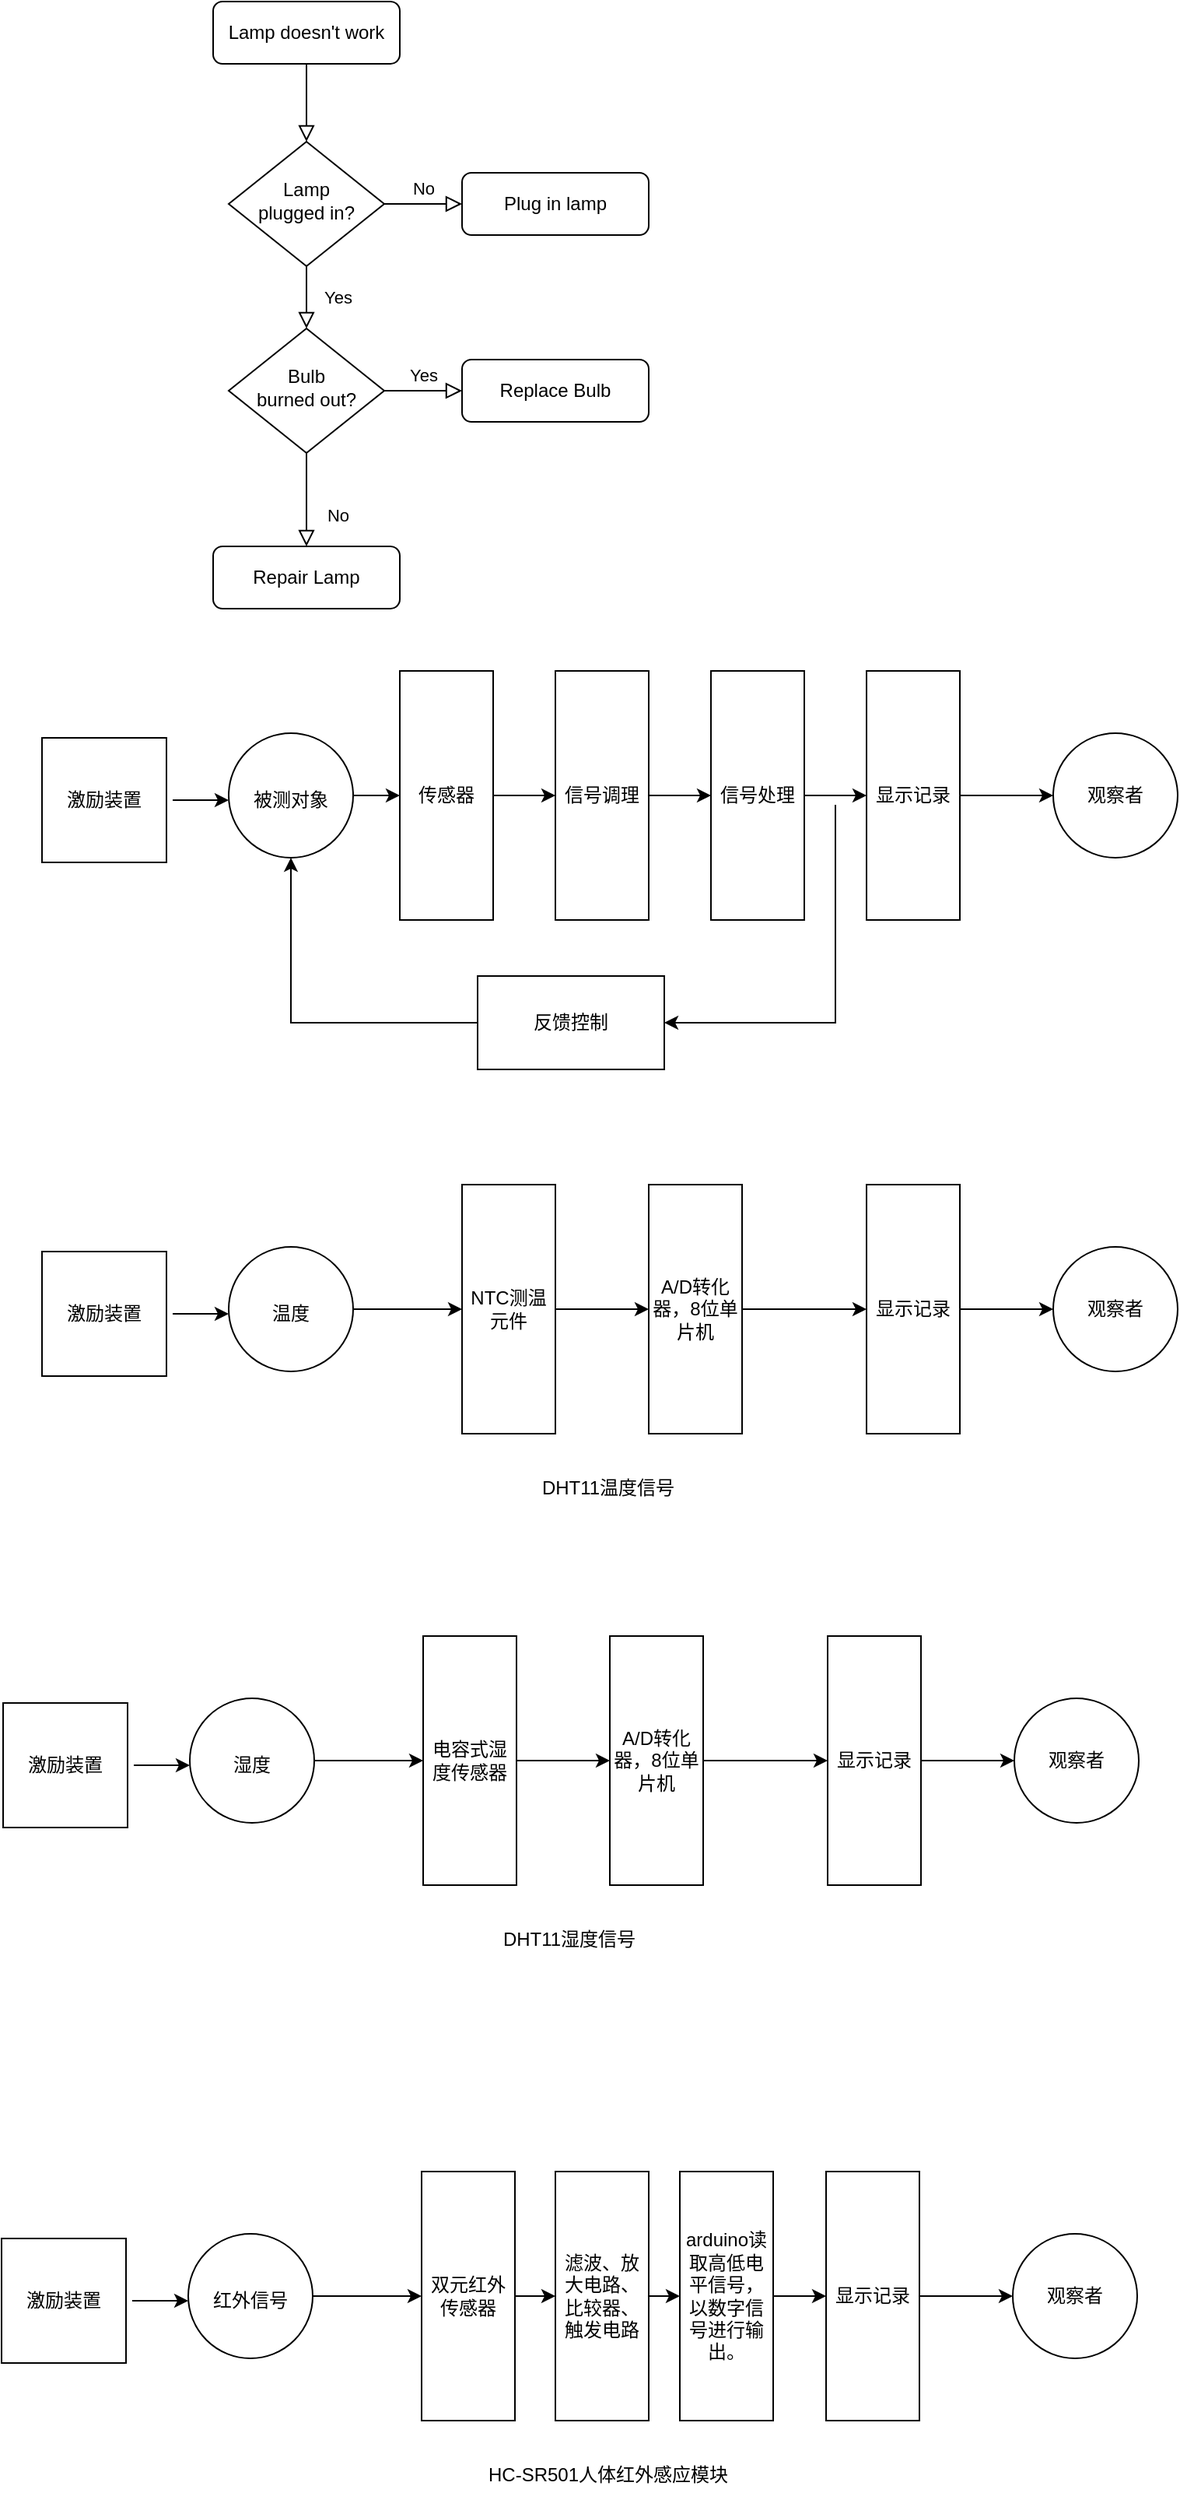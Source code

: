 <mxfile version="21.3.5" type="github">
  <diagram id="C5RBs43oDa-KdzZeNtuy" name="Page-1">
    <mxGraphModel dx="1008" dy="627" grid="1" gridSize="10" guides="1" tooltips="1" connect="1" arrows="1" fold="1" page="1" pageScale="1" pageWidth="827" pageHeight="1169" math="0" shadow="0">
      <root>
        <mxCell id="WIyWlLk6GJQsqaUBKTNV-0" />
        <mxCell id="WIyWlLk6GJQsqaUBKTNV-1" parent="WIyWlLk6GJQsqaUBKTNV-0" />
        <mxCell id="WIyWlLk6GJQsqaUBKTNV-2" value="" style="rounded=0;html=1;jettySize=auto;orthogonalLoop=1;fontSize=11;endArrow=block;endFill=0;endSize=8;strokeWidth=1;shadow=0;labelBackgroundColor=none;edgeStyle=orthogonalEdgeStyle;" parent="WIyWlLk6GJQsqaUBKTNV-1" source="WIyWlLk6GJQsqaUBKTNV-3" target="WIyWlLk6GJQsqaUBKTNV-6" edge="1">
          <mxGeometry relative="1" as="geometry" />
        </mxCell>
        <mxCell id="WIyWlLk6GJQsqaUBKTNV-3" value="Lamp doesn&#39;t work" style="rounded=1;whiteSpace=wrap;html=1;fontSize=12;glass=0;strokeWidth=1;shadow=0;" parent="WIyWlLk6GJQsqaUBKTNV-1" vertex="1">
          <mxGeometry x="160" y="80" width="120" height="40" as="geometry" />
        </mxCell>
        <mxCell id="WIyWlLk6GJQsqaUBKTNV-4" value="Yes" style="rounded=0;html=1;jettySize=auto;orthogonalLoop=1;fontSize=11;endArrow=block;endFill=0;endSize=8;strokeWidth=1;shadow=0;labelBackgroundColor=none;edgeStyle=orthogonalEdgeStyle;" parent="WIyWlLk6GJQsqaUBKTNV-1" source="WIyWlLk6GJQsqaUBKTNV-6" target="WIyWlLk6GJQsqaUBKTNV-10" edge="1">
          <mxGeometry y="20" relative="1" as="geometry">
            <mxPoint as="offset" />
          </mxGeometry>
        </mxCell>
        <mxCell id="WIyWlLk6GJQsqaUBKTNV-5" value="No" style="edgeStyle=orthogonalEdgeStyle;rounded=0;html=1;jettySize=auto;orthogonalLoop=1;fontSize=11;endArrow=block;endFill=0;endSize=8;strokeWidth=1;shadow=0;labelBackgroundColor=none;" parent="WIyWlLk6GJQsqaUBKTNV-1" source="WIyWlLk6GJQsqaUBKTNV-6" target="WIyWlLk6GJQsqaUBKTNV-7" edge="1">
          <mxGeometry y="10" relative="1" as="geometry">
            <mxPoint as="offset" />
          </mxGeometry>
        </mxCell>
        <mxCell id="WIyWlLk6GJQsqaUBKTNV-6" value="Lamp&lt;br&gt;plugged in?" style="rhombus;whiteSpace=wrap;html=1;shadow=0;fontFamily=Helvetica;fontSize=12;align=center;strokeWidth=1;spacing=6;spacingTop=-4;" parent="WIyWlLk6GJQsqaUBKTNV-1" vertex="1">
          <mxGeometry x="170" y="170" width="100" height="80" as="geometry" />
        </mxCell>
        <mxCell id="WIyWlLk6GJQsqaUBKTNV-7" value="Plug in lamp" style="rounded=1;whiteSpace=wrap;html=1;fontSize=12;glass=0;strokeWidth=1;shadow=0;" parent="WIyWlLk6GJQsqaUBKTNV-1" vertex="1">
          <mxGeometry x="320" y="190" width="120" height="40" as="geometry" />
        </mxCell>
        <mxCell id="WIyWlLk6GJQsqaUBKTNV-8" value="No" style="rounded=0;html=1;jettySize=auto;orthogonalLoop=1;fontSize=11;endArrow=block;endFill=0;endSize=8;strokeWidth=1;shadow=0;labelBackgroundColor=none;edgeStyle=orthogonalEdgeStyle;" parent="WIyWlLk6GJQsqaUBKTNV-1" source="WIyWlLk6GJQsqaUBKTNV-10" target="WIyWlLk6GJQsqaUBKTNV-11" edge="1">
          <mxGeometry x="0.333" y="20" relative="1" as="geometry">
            <mxPoint as="offset" />
          </mxGeometry>
        </mxCell>
        <mxCell id="WIyWlLk6GJQsqaUBKTNV-9" value="Yes" style="edgeStyle=orthogonalEdgeStyle;rounded=0;html=1;jettySize=auto;orthogonalLoop=1;fontSize=11;endArrow=block;endFill=0;endSize=8;strokeWidth=1;shadow=0;labelBackgroundColor=none;" parent="WIyWlLk6GJQsqaUBKTNV-1" source="WIyWlLk6GJQsqaUBKTNV-10" target="WIyWlLk6GJQsqaUBKTNV-12" edge="1">
          <mxGeometry y="10" relative="1" as="geometry">
            <mxPoint as="offset" />
          </mxGeometry>
        </mxCell>
        <mxCell id="WIyWlLk6GJQsqaUBKTNV-10" value="Bulb&lt;br&gt;burned out?" style="rhombus;whiteSpace=wrap;html=1;shadow=0;fontFamily=Helvetica;fontSize=12;align=center;strokeWidth=1;spacing=6;spacingTop=-4;" parent="WIyWlLk6GJQsqaUBKTNV-1" vertex="1">
          <mxGeometry x="170" y="290" width="100" height="80" as="geometry" />
        </mxCell>
        <mxCell id="WIyWlLk6GJQsqaUBKTNV-11" value="Repair Lamp" style="rounded=1;whiteSpace=wrap;html=1;fontSize=12;glass=0;strokeWidth=1;shadow=0;" parent="WIyWlLk6GJQsqaUBKTNV-1" vertex="1">
          <mxGeometry x="160" y="430" width="120" height="40" as="geometry" />
        </mxCell>
        <mxCell id="WIyWlLk6GJQsqaUBKTNV-12" value="Replace Bulb" style="rounded=1;whiteSpace=wrap;html=1;fontSize=12;glass=0;strokeWidth=1;shadow=0;" parent="WIyWlLk6GJQsqaUBKTNV-1" vertex="1">
          <mxGeometry x="320" y="310" width="120" height="40" as="geometry" />
        </mxCell>
        <mxCell id="-HxbZMImdyqd8_ke8Tiw-6" value="" style="endArrow=classic;html=1;rounded=0;exitX=1;exitY=0.5;exitDx=0;exitDy=0;" edge="1" parent="WIyWlLk6GJQsqaUBKTNV-1">
          <mxGeometry width="50" height="50" relative="1" as="geometry">
            <mxPoint x="134" y="593" as="sourcePoint" />
            <mxPoint x="170" y="593" as="targetPoint" />
          </mxGeometry>
        </mxCell>
        <mxCell id="-HxbZMImdyqd8_ke8Tiw-7" value="" style="ellipse;whiteSpace=wrap;html=1;aspect=fixed;" vertex="1" parent="WIyWlLk6GJQsqaUBKTNV-1">
          <mxGeometry x="170" y="550" width="80" height="80" as="geometry" />
        </mxCell>
        <mxCell id="-HxbZMImdyqd8_ke8Tiw-8" value="被测对象" style="text;html=1;strokeColor=none;fillColor=none;align=center;verticalAlign=middle;whiteSpace=wrap;rounded=0;" vertex="1" parent="WIyWlLk6GJQsqaUBKTNV-1">
          <mxGeometry x="180" y="578" width="60" height="30" as="geometry" />
        </mxCell>
        <mxCell id="-HxbZMImdyqd8_ke8Tiw-11" value="激励装置" style="whiteSpace=wrap;html=1;aspect=fixed;" vertex="1" parent="WIyWlLk6GJQsqaUBKTNV-1">
          <mxGeometry x="50" y="553" width="80" height="80" as="geometry" />
        </mxCell>
        <mxCell id="-HxbZMImdyqd8_ke8Tiw-12" value="传感器" style="rounded=0;whiteSpace=wrap;html=1;" vertex="1" parent="WIyWlLk6GJQsqaUBKTNV-1">
          <mxGeometry x="280" y="510" width="60" height="160" as="geometry" />
        </mxCell>
        <mxCell id="-HxbZMImdyqd8_ke8Tiw-13" value="" style="endArrow=classic;html=1;rounded=0;exitX=1;exitY=0.5;exitDx=0;exitDy=0;entryX=0;entryY=0.5;entryDx=0;entryDy=0;" edge="1" parent="WIyWlLk6GJQsqaUBKTNV-1" source="-HxbZMImdyqd8_ke8Tiw-7" target="-HxbZMImdyqd8_ke8Tiw-12">
          <mxGeometry width="50" height="50" relative="1" as="geometry">
            <mxPoint x="400" y="516" as="sourcePoint" />
            <mxPoint x="450" y="466" as="targetPoint" />
          </mxGeometry>
        </mxCell>
        <mxCell id="-HxbZMImdyqd8_ke8Tiw-20" value="信号调理" style="rounded=0;whiteSpace=wrap;html=1;" vertex="1" parent="WIyWlLk6GJQsqaUBKTNV-1">
          <mxGeometry x="380" y="510" width="60" height="160" as="geometry" />
        </mxCell>
        <mxCell id="-HxbZMImdyqd8_ke8Tiw-21" value="信号处理" style="rounded=0;whiteSpace=wrap;html=1;" vertex="1" parent="WIyWlLk6GJQsqaUBKTNV-1">
          <mxGeometry x="480" y="510" width="60" height="160" as="geometry" />
        </mxCell>
        <mxCell id="-HxbZMImdyqd8_ke8Tiw-22" value="显示记录" style="rounded=0;whiteSpace=wrap;html=1;" vertex="1" parent="WIyWlLk6GJQsqaUBKTNV-1">
          <mxGeometry x="580" y="510" width="60" height="160" as="geometry" />
        </mxCell>
        <mxCell id="-HxbZMImdyqd8_ke8Tiw-23" value="观察者" style="ellipse;whiteSpace=wrap;html=1;aspect=fixed;" vertex="1" parent="WIyWlLk6GJQsqaUBKTNV-1">
          <mxGeometry x="700" y="550" width="80" height="80" as="geometry" />
        </mxCell>
        <mxCell id="-HxbZMImdyqd8_ke8Tiw-24" value="" style="endArrow=classic;html=1;rounded=0;exitX=1;exitY=0.5;exitDx=0;exitDy=0;entryX=0;entryY=0.5;entryDx=0;entryDy=0;" edge="1" parent="WIyWlLk6GJQsqaUBKTNV-1" source="-HxbZMImdyqd8_ke8Tiw-12" target="-HxbZMImdyqd8_ke8Tiw-20">
          <mxGeometry width="50" height="50" relative="1" as="geometry">
            <mxPoint x="400" y="516" as="sourcePoint" />
            <mxPoint x="450" y="466" as="targetPoint" />
          </mxGeometry>
        </mxCell>
        <mxCell id="-HxbZMImdyqd8_ke8Tiw-25" value="" style="endArrow=classic;html=1;rounded=0;exitX=1;exitY=0.5;exitDx=0;exitDy=0;entryX=0;entryY=0.5;entryDx=0;entryDy=0;" edge="1" parent="WIyWlLk6GJQsqaUBKTNV-1" source="-HxbZMImdyqd8_ke8Tiw-20" target="-HxbZMImdyqd8_ke8Tiw-21">
          <mxGeometry width="50" height="50" relative="1" as="geometry">
            <mxPoint x="400" y="516" as="sourcePoint" />
            <mxPoint x="450" y="466" as="targetPoint" />
          </mxGeometry>
        </mxCell>
        <mxCell id="-HxbZMImdyqd8_ke8Tiw-26" value="" style="endArrow=classic;html=1;rounded=0;exitX=1;exitY=0.5;exitDx=0;exitDy=0;entryX=0;entryY=0.5;entryDx=0;entryDy=0;" edge="1" parent="WIyWlLk6GJQsqaUBKTNV-1" source="-HxbZMImdyqd8_ke8Tiw-21" target="-HxbZMImdyqd8_ke8Tiw-22">
          <mxGeometry width="50" height="50" relative="1" as="geometry">
            <mxPoint x="400" y="516" as="sourcePoint" />
            <mxPoint x="450" y="466" as="targetPoint" />
          </mxGeometry>
        </mxCell>
        <mxCell id="-HxbZMImdyqd8_ke8Tiw-28" value="" style="endArrow=classic;html=1;rounded=0;exitX=1;exitY=0.5;exitDx=0;exitDy=0;entryX=0;entryY=0.5;entryDx=0;entryDy=0;" edge="1" parent="WIyWlLk6GJQsqaUBKTNV-1" source="-HxbZMImdyqd8_ke8Tiw-22" target="-HxbZMImdyqd8_ke8Tiw-23">
          <mxGeometry width="50" height="50" relative="1" as="geometry">
            <mxPoint x="670" y="486" as="sourcePoint" />
            <mxPoint x="720" y="436" as="targetPoint" />
          </mxGeometry>
        </mxCell>
        <mxCell id="-HxbZMImdyqd8_ke8Tiw-29" value="" style="endArrow=classic;html=1;rounded=0;" edge="1" parent="WIyWlLk6GJQsqaUBKTNV-1" target="-HxbZMImdyqd8_ke8Tiw-30">
          <mxGeometry width="50" height="50" relative="1" as="geometry">
            <mxPoint x="560" y="596" as="sourcePoint" />
            <mxPoint x="680" y="866" as="targetPoint" />
            <Array as="points">
              <mxPoint x="560" y="736" />
            </Array>
          </mxGeometry>
        </mxCell>
        <mxCell id="-HxbZMImdyqd8_ke8Tiw-30" value="反馈控制" style="rounded=0;whiteSpace=wrap;html=1;" vertex="1" parent="WIyWlLk6GJQsqaUBKTNV-1">
          <mxGeometry x="330" y="706" width="120" height="60" as="geometry" />
        </mxCell>
        <mxCell id="-HxbZMImdyqd8_ke8Tiw-31" style="edgeStyle=orthogonalEdgeStyle;rounded=0;orthogonalLoop=1;jettySize=auto;html=1;exitX=0.5;exitY=1;exitDx=0;exitDy=0;" edge="1" parent="WIyWlLk6GJQsqaUBKTNV-1" source="-HxbZMImdyqd8_ke8Tiw-30" target="-HxbZMImdyqd8_ke8Tiw-30">
          <mxGeometry relative="1" as="geometry" />
        </mxCell>
        <mxCell id="-HxbZMImdyqd8_ke8Tiw-33" value="" style="endArrow=classic;html=1;rounded=0;exitX=0;exitY=0.5;exitDx=0;exitDy=0;entryX=0.5;entryY=1;entryDx=0;entryDy=0;" edge="1" parent="WIyWlLk6GJQsqaUBKTNV-1" source="-HxbZMImdyqd8_ke8Tiw-30" target="-HxbZMImdyqd8_ke8Tiw-7">
          <mxGeometry width="50" height="50" relative="1" as="geometry">
            <mxPoint x="400" y="816" as="sourcePoint" />
            <mxPoint x="450" y="766" as="targetPoint" />
            <Array as="points">
              <mxPoint x="210" y="736" />
            </Array>
          </mxGeometry>
        </mxCell>
        <mxCell id="-HxbZMImdyqd8_ke8Tiw-34" value="" style="endArrow=classic;html=1;rounded=0;exitX=1;exitY=0.5;exitDx=0;exitDy=0;" edge="1" parent="WIyWlLk6GJQsqaUBKTNV-1">
          <mxGeometry width="50" height="50" relative="1" as="geometry">
            <mxPoint x="134" y="923" as="sourcePoint" />
            <mxPoint x="170" y="923" as="targetPoint" />
          </mxGeometry>
        </mxCell>
        <mxCell id="-HxbZMImdyqd8_ke8Tiw-35" value="" style="ellipse;whiteSpace=wrap;html=1;aspect=fixed;" vertex="1" parent="WIyWlLk6GJQsqaUBKTNV-1">
          <mxGeometry x="170" y="880" width="80" height="80" as="geometry" />
        </mxCell>
        <mxCell id="-HxbZMImdyqd8_ke8Tiw-36" value="温度" style="text;html=1;strokeColor=none;fillColor=none;align=center;verticalAlign=middle;whiteSpace=wrap;rounded=0;" vertex="1" parent="WIyWlLk6GJQsqaUBKTNV-1">
          <mxGeometry x="180" y="908" width="60" height="30" as="geometry" />
        </mxCell>
        <mxCell id="-HxbZMImdyqd8_ke8Tiw-37" value="激励装置" style="whiteSpace=wrap;html=1;aspect=fixed;" vertex="1" parent="WIyWlLk6GJQsqaUBKTNV-1">
          <mxGeometry x="50" y="883" width="80" height="80" as="geometry" />
        </mxCell>
        <mxCell id="-HxbZMImdyqd8_ke8Tiw-38" value="NTC测温元件" style="rounded=0;whiteSpace=wrap;html=1;" vertex="1" parent="WIyWlLk6GJQsqaUBKTNV-1">
          <mxGeometry x="320" y="840" width="60" height="160" as="geometry" />
        </mxCell>
        <mxCell id="-HxbZMImdyqd8_ke8Tiw-39" value="" style="endArrow=classic;html=1;rounded=0;exitX=1;exitY=0.5;exitDx=0;exitDy=0;entryX=0;entryY=0.5;entryDx=0;entryDy=0;" edge="1" parent="WIyWlLk6GJQsqaUBKTNV-1" source="-HxbZMImdyqd8_ke8Tiw-35" target="-HxbZMImdyqd8_ke8Tiw-38">
          <mxGeometry width="50" height="50" relative="1" as="geometry">
            <mxPoint x="400" y="846" as="sourcePoint" />
            <mxPoint x="450" y="796" as="targetPoint" />
          </mxGeometry>
        </mxCell>
        <mxCell id="-HxbZMImdyqd8_ke8Tiw-41" value="A/D转化器，8位单片机" style="rounded=0;whiteSpace=wrap;html=1;" vertex="1" parent="WIyWlLk6GJQsqaUBKTNV-1">
          <mxGeometry x="440" y="840" width="60" height="160" as="geometry" />
        </mxCell>
        <mxCell id="-HxbZMImdyqd8_ke8Tiw-42" value="显示记录" style="rounded=0;whiteSpace=wrap;html=1;" vertex="1" parent="WIyWlLk6GJQsqaUBKTNV-1">
          <mxGeometry x="580" y="840" width="60" height="160" as="geometry" />
        </mxCell>
        <mxCell id="-HxbZMImdyqd8_ke8Tiw-43" value="观察者" style="ellipse;whiteSpace=wrap;html=1;aspect=fixed;" vertex="1" parent="WIyWlLk6GJQsqaUBKTNV-1">
          <mxGeometry x="700" y="880" width="80" height="80" as="geometry" />
        </mxCell>
        <mxCell id="-HxbZMImdyqd8_ke8Tiw-45" value="" style="endArrow=classic;html=1;rounded=0;exitX=1;exitY=0.5;exitDx=0;exitDy=0;entryX=0;entryY=0.5;entryDx=0;entryDy=0;" edge="1" parent="WIyWlLk6GJQsqaUBKTNV-1" source="-HxbZMImdyqd8_ke8Tiw-38" target="-HxbZMImdyqd8_ke8Tiw-41">
          <mxGeometry width="50" height="50" relative="1" as="geometry">
            <mxPoint x="440" y="920" as="sourcePoint" />
            <mxPoint x="450" y="796" as="targetPoint" />
          </mxGeometry>
        </mxCell>
        <mxCell id="-HxbZMImdyqd8_ke8Tiw-46" value="" style="endArrow=classic;html=1;rounded=0;exitX=1;exitY=0.5;exitDx=0;exitDy=0;entryX=0;entryY=0.5;entryDx=0;entryDy=0;" edge="1" parent="WIyWlLk6GJQsqaUBKTNV-1" source="-HxbZMImdyqd8_ke8Tiw-41" target="-HxbZMImdyqd8_ke8Tiw-42">
          <mxGeometry width="50" height="50" relative="1" as="geometry">
            <mxPoint x="400" y="846" as="sourcePoint" />
            <mxPoint x="450" y="796" as="targetPoint" />
          </mxGeometry>
        </mxCell>
        <mxCell id="-HxbZMImdyqd8_ke8Tiw-47" value="" style="endArrow=classic;html=1;rounded=0;exitX=1;exitY=0.5;exitDx=0;exitDy=0;entryX=0;entryY=0.5;entryDx=0;entryDy=0;" edge="1" parent="WIyWlLk6GJQsqaUBKTNV-1" source="-HxbZMImdyqd8_ke8Tiw-42" target="-HxbZMImdyqd8_ke8Tiw-43">
          <mxGeometry width="50" height="50" relative="1" as="geometry">
            <mxPoint x="670" y="816" as="sourcePoint" />
            <mxPoint x="720" y="766" as="targetPoint" />
          </mxGeometry>
        </mxCell>
        <mxCell id="-HxbZMImdyqd8_ke8Tiw-50" style="edgeStyle=orthogonalEdgeStyle;rounded=0;orthogonalLoop=1;jettySize=auto;html=1;exitX=0.5;exitY=1;exitDx=0;exitDy=0;" edge="1" parent="WIyWlLk6GJQsqaUBKTNV-1">
          <mxGeometry relative="1" as="geometry">
            <mxPoint x="390" y="1096" as="sourcePoint" />
            <mxPoint x="390" y="1096" as="targetPoint" />
          </mxGeometry>
        </mxCell>
        <mxCell id="-HxbZMImdyqd8_ke8Tiw-52" value="DHT11温度信号" style="text;html=1;strokeColor=none;fillColor=none;align=center;verticalAlign=middle;whiteSpace=wrap;rounded=0;" vertex="1" parent="WIyWlLk6GJQsqaUBKTNV-1">
          <mxGeometry x="354" y="1020" width="120" height="30" as="geometry" />
        </mxCell>
        <mxCell id="-HxbZMImdyqd8_ke8Tiw-53" value="" style="endArrow=classic;html=1;rounded=0;exitX=1;exitY=0.5;exitDx=0;exitDy=0;" edge="1" parent="WIyWlLk6GJQsqaUBKTNV-1">
          <mxGeometry width="50" height="50" relative="1" as="geometry">
            <mxPoint x="109" y="1213" as="sourcePoint" />
            <mxPoint x="145" y="1213" as="targetPoint" />
          </mxGeometry>
        </mxCell>
        <mxCell id="-HxbZMImdyqd8_ke8Tiw-54" value="" style="ellipse;whiteSpace=wrap;html=1;aspect=fixed;" vertex="1" parent="WIyWlLk6GJQsqaUBKTNV-1">
          <mxGeometry x="145" y="1170" width="80" height="80" as="geometry" />
        </mxCell>
        <mxCell id="-HxbZMImdyqd8_ke8Tiw-55" value="湿度" style="text;html=1;strokeColor=none;fillColor=none;align=center;verticalAlign=middle;whiteSpace=wrap;rounded=0;" vertex="1" parent="WIyWlLk6GJQsqaUBKTNV-1">
          <mxGeometry x="155" y="1198" width="60" height="30" as="geometry" />
        </mxCell>
        <mxCell id="-HxbZMImdyqd8_ke8Tiw-56" value="激励装置" style="whiteSpace=wrap;html=1;aspect=fixed;" vertex="1" parent="WIyWlLk6GJQsqaUBKTNV-1">
          <mxGeometry x="25" y="1173" width="80" height="80" as="geometry" />
        </mxCell>
        <mxCell id="-HxbZMImdyqd8_ke8Tiw-57" value="电容式湿度传感器" style="rounded=0;whiteSpace=wrap;html=1;" vertex="1" parent="WIyWlLk6GJQsqaUBKTNV-1">
          <mxGeometry x="295" y="1130" width="60" height="160" as="geometry" />
        </mxCell>
        <mxCell id="-HxbZMImdyqd8_ke8Tiw-58" value="" style="endArrow=classic;html=1;rounded=0;exitX=1;exitY=0.5;exitDx=0;exitDy=0;entryX=0;entryY=0.5;entryDx=0;entryDy=0;" edge="1" parent="WIyWlLk6GJQsqaUBKTNV-1" source="-HxbZMImdyqd8_ke8Tiw-54" target="-HxbZMImdyqd8_ke8Tiw-57">
          <mxGeometry width="50" height="50" relative="1" as="geometry">
            <mxPoint x="375" y="1136" as="sourcePoint" />
            <mxPoint x="425" y="1086" as="targetPoint" />
          </mxGeometry>
        </mxCell>
        <mxCell id="-HxbZMImdyqd8_ke8Tiw-59" value="A/D转化器，8位单片机" style="rounded=0;whiteSpace=wrap;html=1;" vertex="1" parent="WIyWlLk6GJQsqaUBKTNV-1">
          <mxGeometry x="415" y="1130" width="60" height="160" as="geometry" />
        </mxCell>
        <mxCell id="-HxbZMImdyqd8_ke8Tiw-60" value="显示记录" style="rounded=0;whiteSpace=wrap;html=1;" vertex="1" parent="WIyWlLk6GJQsqaUBKTNV-1">
          <mxGeometry x="555" y="1130" width="60" height="160" as="geometry" />
        </mxCell>
        <mxCell id="-HxbZMImdyqd8_ke8Tiw-61" value="观察者" style="ellipse;whiteSpace=wrap;html=1;aspect=fixed;" vertex="1" parent="WIyWlLk6GJQsqaUBKTNV-1">
          <mxGeometry x="675" y="1170" width="80" height="80" as="geometry" />
        </mxCell>
        <mxCell id="-HxbZMImdyqd8_ke8Tiw-62" value="" style="endArrow=classic;html=1;rounded=0;exitX=1;exitY=0.5;exitDx=0;exitDy=0;entryX=0;entryY=0.5;entryDx=0;entryDy=0;" edge="1" parent="WIyWlLk6GJQsqaUBKTNV-1" source="-HxbZMImdyqd8_ke8Tiw-57" target="-HxbZMImdyqd8_ke8Tiw-59">
          <mxGeometry width="50" height="50" relative="1" as="geometry">
            <mxPoint x="415" y="1210" as="sourcePoint" />
            <mxPoint x="425" y="1086" as="targetPoint" />
          </mxGeometry>
        </mxCell>
        <mxCell id="-HxbZMImdyqd8_ke8Tiw-63" value="" style="endArrow=classic;html=1;rounded=0;exitX=1;exitY=0.5;exitDx=0;exitDy=0;entryX=0;entryY=0.5;entryDx=0;entryDy=0;" edge="1" parent="WIyWlLk6GJQsqaUBKTNV-1" source="-HxbZMImdyqd8_ke8Tiw-59" target="-HxbZMImdyqd8_ke8Tiw-60">
          <mxGeometry width="50" height="50" relative="1" as="geometry">
            <mxPoint x="375" y="1136" as="sourcePoint" />
            <mxPoint x="425" y="1086" as="targetPoint" />
          </mxGeometry>
        </mxCell>
        <mxCell id="-HxbZMImdyqd8_ke8Tiw-64" value="" style="endArrow=classic;html=1;rounded=0;exitX=1;exitY=0.5;exitDx=0;exitDy=0;entryX=0;entryY=0.5;entryDx=0;entryDy=0;" edge="1" parent="WIyWlLk6GJQsqaUBKTNV-1" source="-HxbZMImdyqd8_ke8Tiw-60" target="-HxbZMImdyqd8_ke8Tiw-61">
          <mxGeometry width="50" height="50" relative="1" as="geometry">
            <mxPoint x="645" y="1106" as="sourcePoint" />
            <mxPoint x="695" y="1056" as="targetPoint" />
          </mxGeometry>
        </mxCell>
        <mxCell id="-HxbZMImdyqd8_ke8Tiw-65" value="DHT11湿度信号" style="text;html=1;strokeColor=none;fillColor=none;align=center;verticalAlign=middle;whiteSpace=wrap;rounded=0;" vertex="1" parent="WIyWlLk6GJQsqaUBKTNV-1">
          <mxGeometry x="329" y="1310" width="120" height="30" as="geometry" />
        </mxCell>
        <mxCell id="-HxbZMImdyqd8_ke8Tiw-66" style="edgeStyle=orthogonalEdgeStyle;rounded=0;orthogonalLoop=1;jettySize=auto;html=1;exitX=0.5;exitY=1;exitDx=0;exitDy=0;" edge="1" parent="WIyWlLk6GJQsqaUBKTNV-1">
          <mxGeometry relative="1" as="geometry">
            <mxPoint x="389" y="1440" as="sourcePoint" />
            <mxPoint x="389" y="1440" as="targetPoint" />
          </mxGeometry>
        </mxCell>
        <mxCell id="-HxbZMImdyqd8_ke8Tiw-67" value="" style="endArrow=classic;html=1;rounded=0;exitX=1;exitY=0.5;exitDx=0;exitDy=0;" edge="1" parent="WIyWlLk6GJQsqaUBKTNV-1">
          <mxGeometry width="50" height="50" relative="1" as="geometry">
            <mxPoint x="108" y="1557" as="sourcePoint" />
            <mxPoint x="144" y="1557" as="targetPoint" />
          </mxGeometry>
        </mxCell>
        <mxCell id="-HxbZMImdyqd8_ke8Tiw-68" value="" style="ellipse;whiteSpace=wrap;html=1;aspect=fixed;" vertex="1" parent="WIyWlLk6GJQsqaUBKTNV-1">
          <mxGeometry x="144" y="1514" width="80" height="80" as="geometry" />
        </mxCell>
        <mxCell id="-HxbZMImdyqd8_ke8Tiw-69" value="红外信号" style="text;html=1;strokeColor=none;fillColor=none;align=center;verticalAlign=middle;whiteSpace=wrap;rounded=0;" vertex="1" parent="WIyWlLk6GJQsqaUBKTNV-1">
          <mxGeometry x="154" y="1542" width="60" height="30" as="geometry" />
        </mxCell>
        <mxCell id="-HxbZMImdyqd8_ke8Tiw-70" value="激励装置" style="whiteSpace=wrap;html=1;aspect=fixed;" vertex="1" parent="WIyWlLk6GJQsqaUBKTNV-1">
          <mxGeometry x="24" y="1517" width="80" height="80" as="geometry" />
        </mxCell>
        <mxCell id="-HxbZMImdyqd8_ke8Tiw-71" value="双元红外传感器" style="rounded=0;whiteSpace=wrap;html=1;" vertex="1" parent="WIyWlLk6GJQsqaUBKTNV-1">
          <mxGeometry x="294" y="1474" width="60" height="160" as="geometry" />
        </mxCell>
        <mxCell id="-HxbZMImdyqd8_ke8Tiw-72" value="" style="endArrow=classic;html=1;rounded=0;exitX=1;exitY=0.5;exitDx=0;exitDy=0;entryX=0;entryY=0.5;entryDx=0;entryDy=0;" edge="1" parent="WIyWlLk6GJQsqaUBKTNV-1" source="-HxbZMImdyqd8_ke8Tiw-68" target="-HxbZMImdyqd8_ke8Tiw-71">
          <mxGeometry width="50" height="50" relative="1" as="geometry">
            <mxPoint x="374" y="1480" as="sourcePoint" />
            <mxPoint x="424" y="1430" as="targetPoint" />
          </mxGeometry>
        </mxCell>
        <mxCell id="-HxbZMImdyqd8_ke8Tiw-73" value="滤波、放大电路、比较器、触发电路" style="rounded=0;whiteSpace=wrap;html=1;" vertex="1" parent="WIyWlLk6GJQsqaUBKTNV-1">
          <mxGeometry x="380" y="1474" width="60" height="160" as="geometry" />
        </mxCell>
        <mxCell id="-HxbZMImdyqd8_ke8Tiw-74" value="显示记录" style="rounded=0;whiteSpace=wrap;html=1;" vertex="1" parent="WIyWlLk6GJQsqaUBKTNV-1">
          <mxGeometry x="554" y="1474" width="60" height="160" as="geometry" />
        </mxCell>
        <mxCell id="-HxbZMImdyqd8_ke8Tiw-75" value="观察者" style="ellipse;whiteSpace=wrap;html=1;aspect=fixed;" vertex="1" parent="WIyWlLk6GJQsqaUBKTNV-1">
          <mxGeometry x="674" y="1514" width="80" height="80" as="geometry" />
        </mxCell>
        <mxCell id="-HxbZMImdyqd8_ke8Tiw-76" value="" style="endArrow=classic;html=1;rounded=0;exitX=1;exitY=0.5;exitDx=0;exitDy=0;entryX=0;entryY=0.5;entryDx=0;entryDy=0;" edge="1" parent="WIyWlLk6GJQsqaUBKTNV-1" source="-HxbZMImdyqd8_ke8Tiw-71" target="-HxbZMImdyqd8_ke8Tiw-73">
          <mxGeometry width="50" height="50" relative="1" as="geometry">
            <mxPoint x="414" y="1554" as="sourcePoint" />
            <mxPoint x="424" y="1430" as="targetPoint" />
          </mxGeometry>
        </mxCell>
        <mxCell id="-HxbZMImdyqd8_ke8Tiw-78" value="" style="endArrow=classic;html=1;rounded=0;exitX=1;exitY=0.5;exitDx=0;exitDy=0;entryX=0;entryY=0.5;entryDx=0;entryDy=0;" edge="1" parent="WIyWlLk6GJQsqaUBKTNV-1" source="-HxbZMImdyqd8_ke8Tiw-74" target="-HxbZMImdyqd8_ke8Tiw-75">
          <mxGeometry width="50" height="50" relative="1" as="geometry">
            <mxPoint x="644" y="1450" as="sourcePoint" />
            <mxPoint x="694" y="1400" as="targetPoint" />
          </mxGeometry>
        </mxCell>
        <mxCell id="-HxbZMImdyqd8_ke8Tiw-79" value="HC-SR501人体红外感应模块" style="text;html=1;strokeColor=none;fillColor=none;align=center;verticalAlign=middle;whiteSpace=wrap;rounded=0;" vertex="1" parent="WIyWlLk6GJQsqaUBKTNV-1">
          <mxGeometry x="328" y="1654" width="172" height="30" as="geometry" />
        </mxCell>
        <mxCell id="-HxbZMImdyqd8_ke8Tiw-80" value="arduino读取高低电平信号，以数字信号进行输出。" style="rounded=0;whiteSpace=wrap;html=1;" vertex="1" parent="WIyWlLk6GJQsqaUBKTNV-1">
          <mxGeometry x="460" y="1474" width="60" height="160" as="geometry" />
        </mxCell>
        <mxCell id="-HxbZMImdyqd8_ke8Tiw-81" value="" style="endArrow=classic;html=1;rounded=0;exitX=1;exitY=0.5;exitDx=0;exitDy=0;entryX=0;entryY=0.5;entryDx=0;entryDy=0;" edge="1" parent="WIyWlLk6GJQsqaUBKTNV-1" source="-HxbZMImdyqd8_ke8Tiw-73" target="-HxbZMImdyqd8_ke8Tiw-80">
          <mxGeometry width="50" height="50" relative="1" as="geometry">
            <mxPoint x="390" y="1530" as="sourcePoint" />
            <mxPoint x="440" y="1480" as="targetPoint" />
          </mxGeometry>
        </mxCell>
        <mxCell id="-HxbZMImdyqd8_ke8Tiw-82" value="" style="endArrow=classic;html=1;rounded=0;exitX=1;exitY=0.5;exitDx=0;exitDy=0;entryX=0;entryY=0.5;entryDx=0;entryDy=0;" edge="1" parent="WIyWlLk6GJQsqaUBKTNV-1" source="-HxbZMImdyqd8_ke8Tiw-80" target="-HxbZMImdyqd8_ke8Tiw-74">
          <mxGeometry width="50" height="50" relative="1" as="geometry">
            <mxPoint x="390" y="1530" as="sourcePoint" />
            <mxPoint x="440" y="1480" as="targetPoint" />
          </mxGeometry>
        </mxCell>
      </root>
    </mxGraphModel>
  </diagram>
</mxfile>
